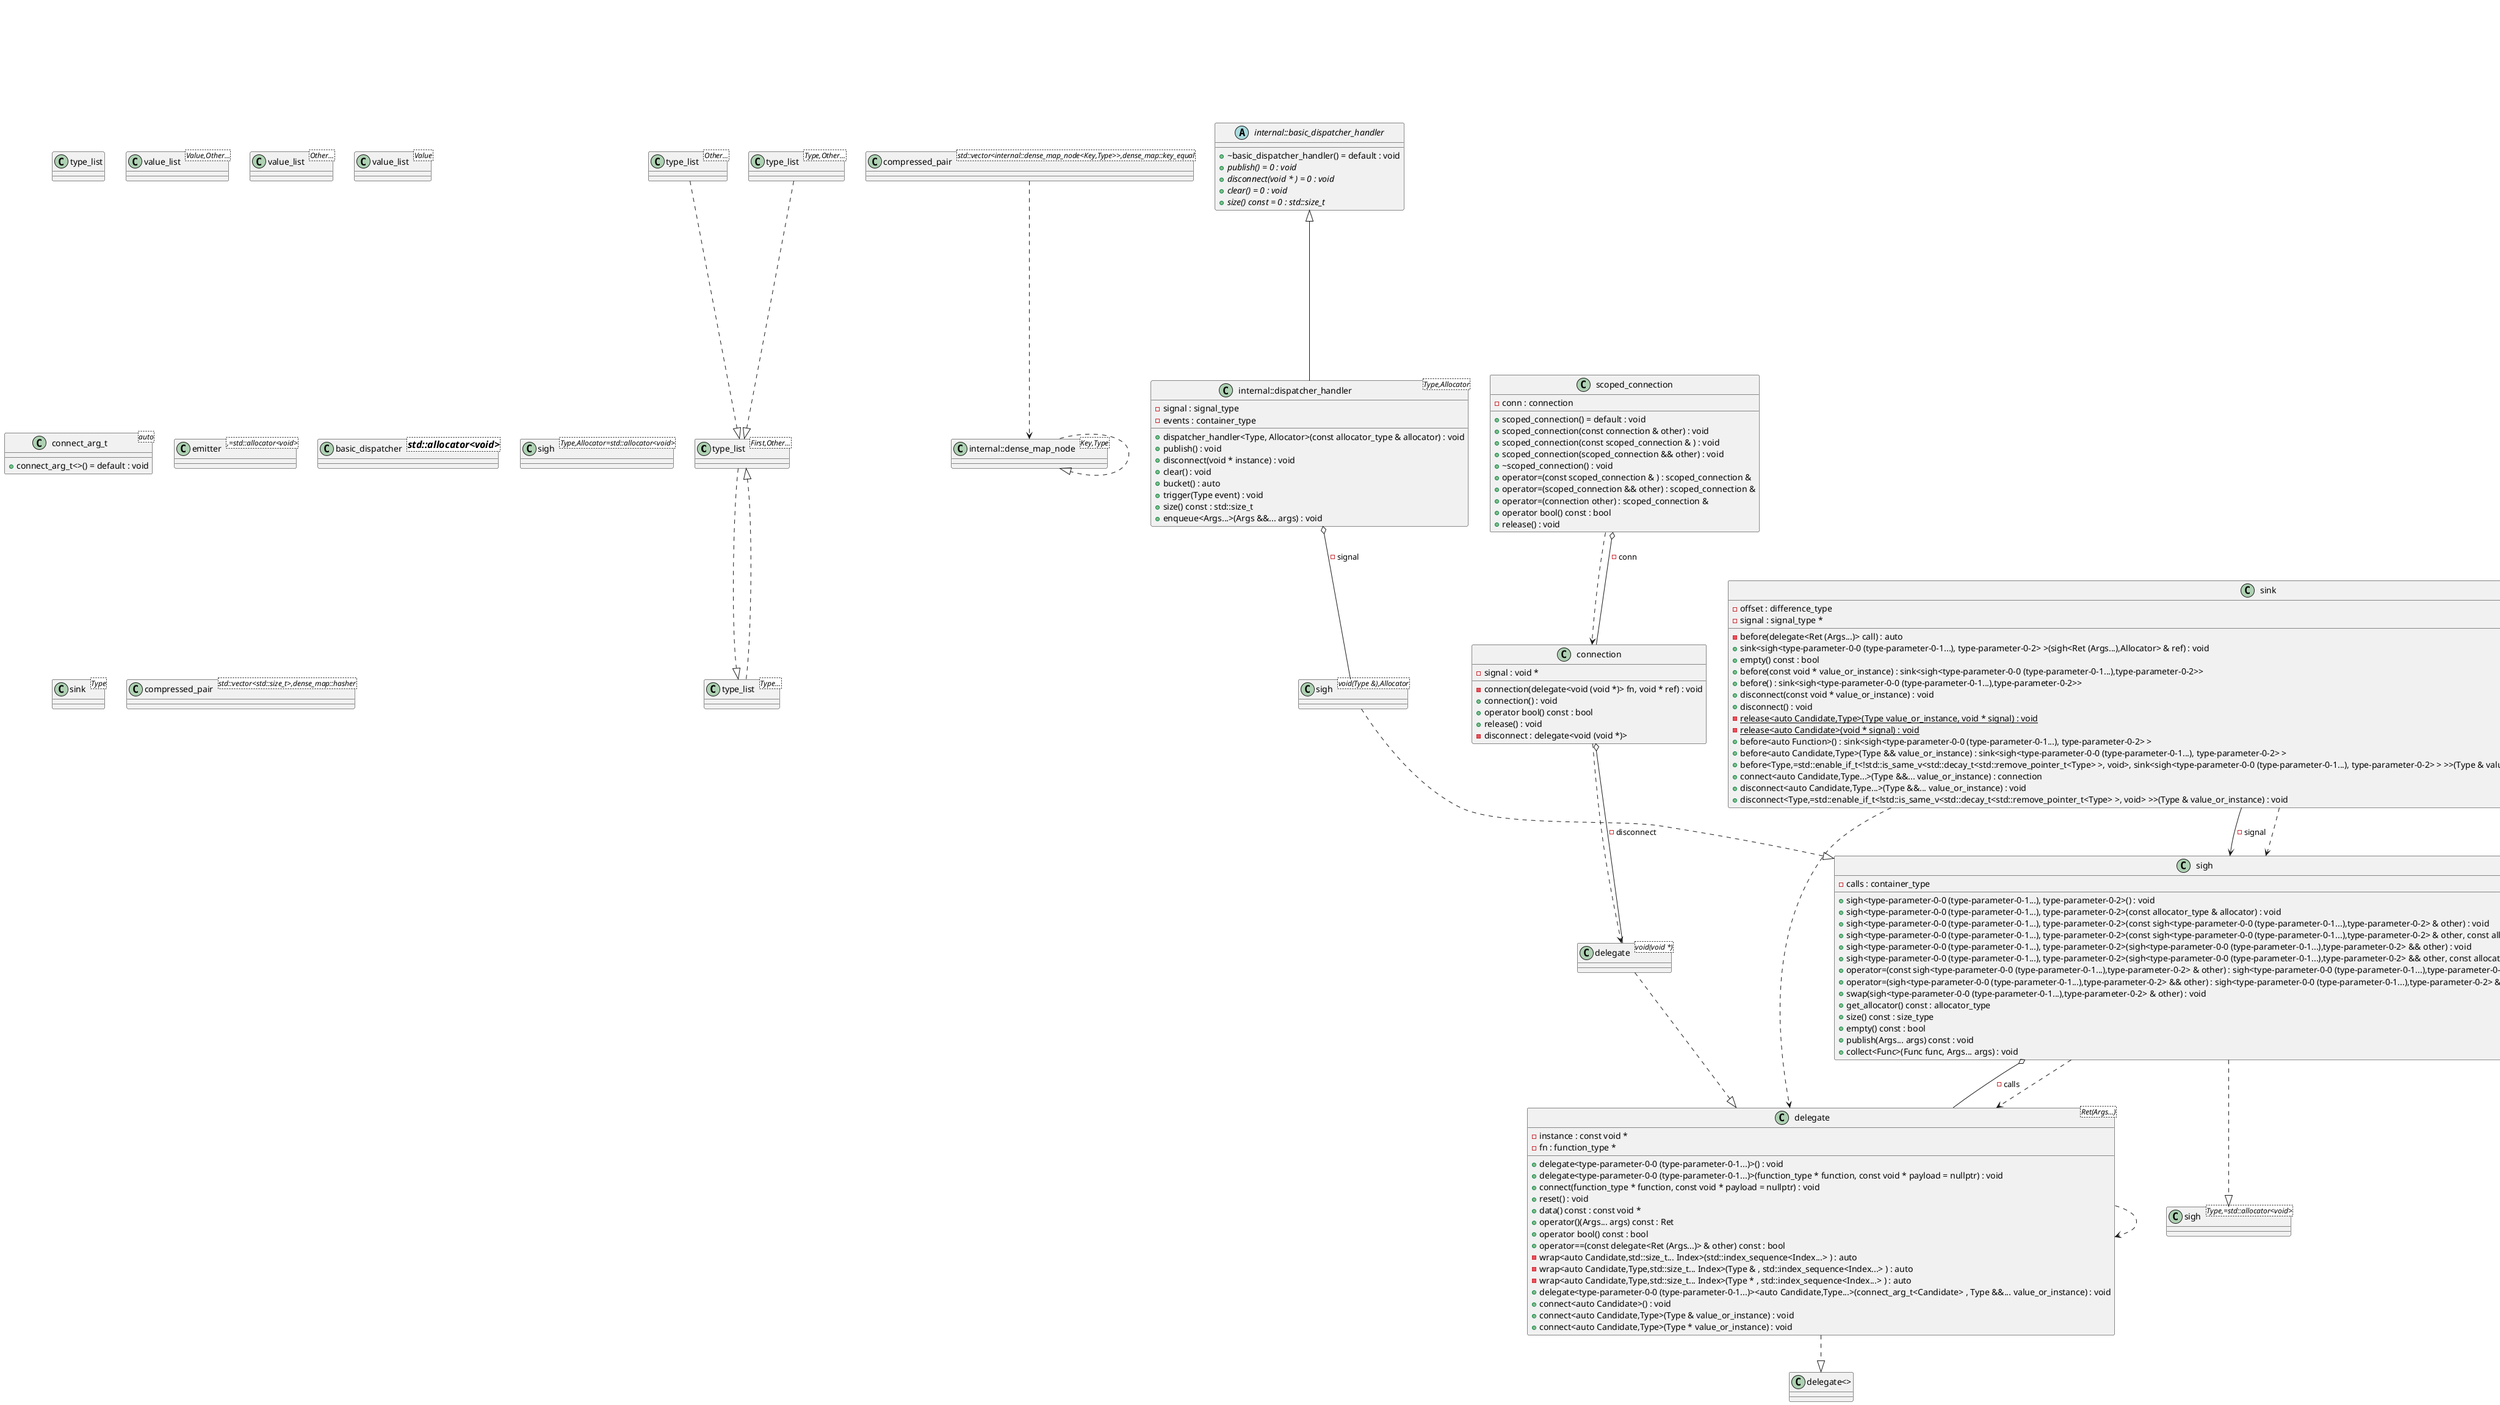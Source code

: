 @startuml
class "type_list<First,Other...>" as C_0001723716587279733623
class C_0001723716587279733623 {
}
class "type_list<Other...>" as C_0000401973545844492876
class C_0000401973545844492876 {
}
class "type_list<Type,Other...>" as C_0000496685335806935509
class C_0000496685335806935509 {
}
class "type_list" as C_0000816653833137337534
class C_0000816653833137337534 {
}
class "type_list<Type...>" as C_0000150299823092418682
class C_0000150299823092418682 {
}
class "value_list<Value,Other...>" as C_0001276342508473126665
class C_0001276342508473126665 {
}
class "value_list<Other...>" as C_0000669672540584988414
class C_0000669672540584988414 {
}
class "value_list<Value>" as C_0000114548431562228752
class C_0000114548431562228752 {
}
class "internal::dense_map_node<Key,Type>" as C_0001949040226502523653
class C_0001949040226502523653 {
}
abstract "internal::basic_dispatcher_handler" as C_0001307290238739357754
abstract C_0001307290238739357754 [[https://github.com/skypjack/entt/blob/fef921132cae7588213d0f9bcd2fb9c8ffd8b7fc/src/entt/signal/dispatcher.hpp#L27{basic_dispatcher_handler}]] {
+~basic_dispatcher_handler() = default : void
{abstract} +publish() = 0 : void
{abstract} +disconnect(void * ) = 0 : void
{abstract} +clear() = 0 : void
{abstract} +size() const = 0 : std::size_t
}
class "internal::dispatcher_handler<Type,Allocator>" as C_0000948211101657221704
class C_0000948211101657221704 [[https://github.com/skypjack/entt/blob/fef921132cae7588213d0f9bcd2fb9c8ffd8b7fc/src/entt/signal/dispatcher.hpp#L36{dispatcher_handler}]] {
+dispatcher_handler<Type, Allocator>(const allocator_type & allocator) : void
+publish() : void
+disconnect(void * instance) : void
+clear() : void
+bucket() : auto
+trigger(Type event) : void
+size() const : std::size_t
+enqueue<Args...>(Args &&... args) : void
-signal : signal_type [[[https://github.com/skypjack/entt/blob/fef921132cae7588213d0f9bcd2fb9c8ffd8b7fc/src/entt/signal/dispatcher.hpp#L90{signal}]]]
-events : container_type [[[https://github.com/skypjack/entt/blob/fef921132cae7588213d0f9bcd2fb9c8ffd8b7fc/src/entt/signal/dispatcher.hpp#L91{events}]]]
}
class "connect_arg_t<auto>" as C_0001142186291934866126
class C_0001142186291934866126 [[https://github.com/skypjack/entt/blob/fef921132cae7588213d0f9bcd2fb9c8ffd8b7fc/src/entt/signal/fwd.hpp#L32{connect_arg_t}]] {
+connect_arg_t<>() = default : void
}
class "delegate<Ret(Args...)>" as C_0000011977380754407836
class C_0000011977380754407836 [[https://github.com/skypjack/entt/blob/fef921132cae7588213d0f9bcd2fb9c8ffd8b7fc/src/entt/signal/delegate.hpp#L74{delegate}]] {
+delegate<type-parameter-0-0 (type-parameter-0-1...)>() : void
+delegate<type-parameter-0-0 (type-parameter-0-1...)>(function_type * function, const void * payload = nullptr) : void
+connect(function_type * function, const void * payload = nullptr) : void
+reset() : void
+data() const : const void *
+operator()(Args... args) const : Ret
+operator bool() const : bool
+operator==(const delegate<Ret (Args...)> & other) const : bool
-wrap<auto Candidate,std::size_t... Index>(std::index_sequence<Index...> ) : auto
-wrap<auto Candidate,Type,std::size_t... Index>(Type & , std::index_sequence<Index...> ) : auto
-wrap<auto Candidate,Type,std::size_t... Index>(Type * , std::index_sequence<Index...> ) : auto
+delegate<type-parameter-0-0 (type-parameter-0-1...)><auto Candidate,Type...>(connect_arg_t<Candidate> , Type &&... value_or_instance) : void
+connect<auto Candidate>() : void
+connect<auto Candidate,Type>(Type & value_or_instance) : void
+connect<auto Candidate,Type>(Type * value_or_instance) : void
-instance : const void * [[[https://github.com/skypjack/entt/blob/fef921132cae7588213d0f9bcd2fb9c8ffd8b7fc/src/entt/signal/delegate.hpp#L280{instance}]]]
-fn : function_type * [[[https://github.com/skypjack/entt/blob/fef921132cae7588213d0f9bcd2fb9c8ffd8b7fc/src/entt/signal/delegate.hpp#L281{fn}]]]
}
class "scoped_connection" as C_0000084455293237423501
class C_0000084455293237423501 [[https://github.com/skypjack/entt/blob/fef921132cae7588213d0f9bcd2fb9c8ffd8b7fc/src/entt/signal/fwd.hpp#L19{scoped_connection}]] {
+scoped_connection() = default : void
+scoped_connection(const connection & other) : void
+scoped_connection(const scoped_connection & ) : void
+scoped_connection(scoped_connection && other) : void
+~scoped_connection() : void
+operator=(const scoped_connection & ) : scoped_connection &
+operator=(scoped_connection && other) : scoped_connection &
+operator=(connection other) : scoped_connection &
+operator bool() const : bool
+release() : void
-conn : connection [[[https://github.com/skypjack/entt/blob/fef921132cae7588213d0f9bcd2fb9c8ffd8b7fc/src/entt/signal/sigh.hpp#L336{conn}]]]
}
class "sigh<Type,=std::allocator<void>>" as C_0000578097939246288599
class C_0000578097939246288599 [[https://github.com/skypjack/entt/blob/fef921132cae7588213d0f9bcd2fb9c8ffd8b7fc/src/entt/signal/fwd.hpp#L25{sigh}]] {
}
class "emitter<,=std::allocator<void>>" as C_0000719504623431813976
class C_0000719504623431813976 [[https://github.com/skypjack/entt/blob/fef921132cae7588213d0f9bcd2fb9c8ffd8b7fc/src/entt/signal/fwd.hpp#L15{emitter}]] {
}
class "sink<>" as C_0001529840427713330809
class C_0001529840427713330809 [[https://github.com/skypjack/entt/blob/fef921132cae7588213d0f9bcd2fb9c8ffd8b7fc/src/entt/signal/fwd.hpp#L22{sink}]] {
}
class "connection" as C_0001629008291831120506
class C_0001629008291831120506 [[https://github.com/skypjack/entt/blob/fef921132cae7588213d0f9bcd2fb9c8ffd8b7fc/src/entt/signal/fwd.hpp#L17{connection}]] {
-connection(delegate<void (void *)> fn, void * ref) : void
+connection() : void
+operator bool() const : bool
+release() : void
-disconnect : delegate<void (void *)> [[[https://github.com/skypjack/entt/blob/fef921132cae7588213d0f9bcd2fb9c8ffd8b7fc/src/entt/signal/sigh.hpp#L257{disconnect}]]]
-signal : void * [[[https://github.com/skypjack/entt/blob/fef921132cae7588213d0f9bcd2fb9c8ffd8b7fc/src/entt/signal/sigh.hpp#L258{signal}]]]
}
class "basic_dispatcher<=std::allocator<void>>" as C_0001712967867845904672
class C_0001712967867845904672 [[https://github.com/skypjack/entt/blob/fef921132cae7588213d0f9bcd2fb9c8ffd8b7fc/src/entt/signal/fwd.hpp#L12{basic_dispatcher}]] {
}
class "delegate<>" as C_0002073152025337867747
class C_0002073152025337867747 [[https://github.com/skypjack/entt/blob/fef921132cae7588213d0f9bcd2fb9c8ffd8b7fc/src/entt/signal/fwd.hpp#L9{delegate}]] {
}
class "sigh<Ret(Args...),Allocator>" as C_0001654528939521938342
class C_0001654528939521938342 [[https://github.com/skypjack/entt/blob/fef921132cae7588213d0f9bcd2fb9c8ffd8b7fc/src/entt/signal/sigh.hpp#L54{sigh}]] {
+sigh<type-parameter-0-0 (type-parameter-0-1...), type-parameter-0-2>() : void
+sigh<type-parameter-0-0 (type-parameter-0-1...), type-parameter-0-2>(const allocator_type & allocator) : void
+sigh<type-parameter-0-0 (type-parameter-0-1...), type-parameter-0-2>(const sigh<type-parameter-0-0 (type-parameter-0-1...),type-parameter-0-2> & other) : void
+sigh<type-parameter-0-0 (type-parameter-0-1...), type-parameter-0-2>(const sigh<type-parameter-0-0 (type-parameter-0-1...),type-parameter-0-2> & other, const allocator_type & allocator) : void
+sigh<type-parameter-0-0 (type-parameter-0-1...), type-parameter-0-2>(sigh<type-parameter-0-0 (type-parameter-0-1...),type-parameter-0-2> && other) : void
+sigh<type-parameter-0-0 (type-parameter-0-1...), type-parameter-0-2>(sigh<type-parameter-0-0 (type-parameter-0-1...),type-parameter-0-2> && other, const allocator_type & allocator) : void
+operator=(const sigh<type-parameter-0-0 (type-parameter-0-1...),type-parameter-0-2> & other) : sigh<type-parameter-0-0 (type-parameter-0-1...),type-parameter-0-2> &
+operator=(sigh<type-parameter-0-0 (type-parameter-0-1...),type-parameter-0-2> && other) : sigh<type-parameter-0-0 (type-parameter-0-1...),type-parameter-0-2> &
+swap(sigh<type-parameter-0-0 (type-parameter-0-1...),type-parameter-0-2> & other) : void
+get_allocator() const : allocator_type
+size() const : size_type
+empty() const : bool
+publish(Args... args) const : void
+collect<Func>(Func func, Args... args) : void
-calls : container_type [[[https://github.com/skypjack/entt/blob/fef921132cae7588213d0f9bcd2fb9c8ffd8b7fc/src/entt/signal/sigh.hpp#L216{calls}]]]
}
class "delegate<void(void *)>" as C_0001338234208699310194
class C_0001338234208699310194 {
}
class "sink<sigh<Ret(Args...),Allocator>>" as C_0000122718201217191999
class C_0000122718201217191999 [[https://github.com/skypjack/entt/blob/fef921132cae7588213d0f9bcd2fb9c8ffd8b7fc/src/entt/signal/sigh.hpp#L359{sink}]] {
-before(delegate<Ret (Args...)> call) : auto
+sink<sigh<type-parameter-0-0 (type-parameter-0-1...), type-parameter-0-2> >(sigh<Ret (Args...),Allocator> & ref) : void
+empty() const : bool
+before(const void * value_or_instance) : sink<sigh<type-parameter-0-0 (type-parameter-0-1...),type-parameter-0-2>>
+before() : sink<sigh<type-parameter-0-0 (type-parameter-0-1...),type-parameter-0-2>>
+disconnect(const void * value_or_instance) : void
+disconnect() : void
{static} -release<auto Candidate,Type>(Type value_or_instance, void * signal) : void
{static} -release<auto Candidate>(void * signal) : void
+before<auto Function>() : sink<sigh<type-parameter-0-0 (type-parameter-0-1...), type-parameter-0-2> >
+before<auto Candidate,Type>(Type && value_or_instance) : sink<sigh<type-parameter-0-0 (type-parameter-0-1...), type-parameter-0-2> >
+before<Type,=std::enable_if_t<!std::is_same_v<std::decay_t<std::remove_pointer_t<Type> >, void>, sink<sigh<type-parameter-0-0 (type-parameter-0-1...), type-parameter-0-2> > >>(Type & value_or_instance) : sink<sigh<type-parameter-0-0 (type-parameter-0-1...), type-parameter-0-2> >
+connect<auto Candidate,Type...>(Type &&... value_or_instance) : connection
+disconnect<auto Candidate,Type...>(Type &&... value_or_instance) : void
+disconnect<Type,=std::enable_if_t<!std::is_same_v<std::decay_t<std::remove_pointer_t<Type> >, void> >>(Type & value_or_instance) : void
-offset : difference_type [[[https://github.com/skypjack/entt/blob/fef921132cae7588213d0f9bcd2fb9c8ffd8b7fc/src/entt/signal/sigh.hpp#L545{offset}]]]
-signal : signal_type * [[[https://github.com/skypjack/entt/blob/fef921132cae7588213d0f9bcd2fb9c8ffd8b7fc/src/entt/signal/sigh.hpp#L546{signal}]]]
}
class "sigh<Type,Allocator=std::allocator<void>>" as C_0000168483954532210279
class C_0000168483954532210279 [[https://github.com/skypjack/entt/blob/fef921132cae7588213d0f9bcd2fb9c8ffd8b7fc/src/entt/signal/sigh.hpp#L35{sigh}]] {
}
class "sink<Type>" as C_0001692833380939147962
class C_0001692833380939147962 [[https://github.com/skypjack/entt/blob/fef921132cae7588213d0f9bcd2fb9c8ffd8b7fc/src/entt/signal/sigh.hpp#L23{sink}]] {
}
class "compressed_pair<std::vector<std::size_t>,dense_map::hasher>" as C_0001686486826919845415
class C_0001686486826919845415 {
}
class "compressed_pair<std::vector<internal::dense_map_node<Key,Type>>,dense_map::key_equal>" as C_0000507249114974527684
class C_0000507249114974527684 {
}
class "sigh<void(Type &),Allocator>" as C_0000852066601687344945
class C_0000852066601687344945 {
}
class "dense_map<basic_dispatcher::key_type,std::shared_ptr<internal::basic_dispatcher_handler>,identity,std::equal_to,basic_dispatcher::container_allocator>" as C_0002210156877612052123
class C_0002210156877612052123 {
}
class "compressed_pair<dense_map<basic_dispatcher::key_type,std::shared_ptr<internal::basic_dispatcher_handler>,identity,std::equal_to,basic_dispatcher::container_allocator>,basic_dispatcher::allocator_type>" as C_0001407910621438371821
class C_0001407910621438371821 {
}
class "basic_dispatcher<Allocator=std::allocator<void>>" as C_0001139451768232131379
class C_0001139451768232131379 [[https://github.com/skypjack/entt/blob/fef921132cae7588213d0f9bcd2fb9c8ffd8b7fc/src/entt/signal/dispatcher.hpp#L116{basic_dispatcher}]] {
+basic_dispatcher<type-parameter-0-0>() : void
+basic_dispatcher<type-parameter-0-0>(const allocator_type & allocator) : void
+basic_dispatcher<type-parameter-0-0>(basic_dispatcher<type-parameter-0-0> && other) : void
+basic_dispatcher<type-parameter-0-0>(basic_dispatcher<type-parameter-0-0> && other, const allocator_type & allocator) : void
+operator=(basic_dispatcher<type-parameter-0-0> && other) : basic_dispatcher<type-parameter-0-0> &
+swap(basic_dispatcher<type-parameter-0-0> & other) : void
+get_allocator() const : allocator_type
+size() const : size_type
+clear() : void
+update() const : void
-assure<Type>(const id_type id) : handler_type<Type> &
-assure<Type>(const id_type id) : const handler_type<Type> *
+size<Type>(const id_type id = type_hash<Type>::value()) : size_type
+sink<Type>(const id_type id = type_hash<Type>::value()) : auto
+trigger<Type>(Type && value = {}) : void
+trigger<Type>(const id_type id, Type && value = {}) : void
+enqueue<Type,Args...>(Args &&... args) : void
+enqueue<Type>(Type && value) : void
+enqueue_hint<Type,Args...>(const id_type id, Args &&... args) : void
+enqueue_hint<Type>(const id_type id, Type && value) : void
+disconnect<Type>(Type & value_or_instance) : void
+disconnect<Type>(Type * value_or_instance) : void
+clear<Type>(const id_type id = type_hash<Type>::value()) : void
+update<Type>(const id_type id = type_hash<Type>::value()) : void
-pools : compressed_pair<container_type,allocator_type> [[[https://github.com/skypjack/entt/blob/fef921132cae7588213d0f9bcd2fb9c8ffd8b7fc/src/entt/signal/dispatcher.hpp#L385{pools}]]]
}
class "dense_map<emitter::key_type,std::function<void(void *)>,identity,std::equal_to,emitter::container_allocator>" as C_0001959787170500385555
class C_0001959787170500385555 {
}
class "compressed_pair<dense_map<emitter::key_type,std::function<void(void *)>,identity,std::equal_to,emitter::container_allocator>,emitter::allocator_type>" as C_0000090972195311728335
class C_0000090972195311728335 {
}
class "emitter<Derived,Allocator=std::allocator<void>>" as C_0001377312229211188154
class C_0001377312229211188154 [[https://github.com/skypjack/entt/blob/fef921132cae7588213d0f9bcd2fb9c8ffd8b7fc/src/entt/signal/emitter.hpp#L36{emitter}]] {
+emitter<type-parameter-0-0, type-parameter-0-1>() : void
+emitter<type-parameter-0-0, type-parameter-0-1>(const allocator_type & allocator) : void
+~emitter<type-parameter-0-0, type-parameter-0-1>() : void
+emitter<type-parameter-0-0, type-parameter-0-1>(emitter<type-parameter-0-0,type-parameter-0-1> && other) : void
+emitter<type-parameter-0-0, type-parameter-0-1>(emitter<type-parameter-0-0,type-parameter-0-1> && other, const allocator_type & allocator) : void
+operator=(emitter<type-parameter-0-0,type-parameter-0-1> && other) : emitter<type-parameter-0-0,type-parameter-0-1> &
+swap(emitter<type-parameter-0-0,type-parameter-0-1> & other) : void
+get_allocator() const : allocator_type
+clear() : void
+empty() const : bool
+publish<Type>(Type && value) : void
+on<Type>(std::function<void (Type &,Derived &)> func) : void
+erase<Type>() : void
+contains<Type>() : _Bool
-handlers : compressed_pair<container_type,allocator_type> [[[https://github.com/skypjack/entt/blob/fef921132cae7588213d0f9bcd2fb9c8ffd8b7fc/src/entt/signal/emitter.hpp#L165{handlers}]]]
}
C_0001723716587279733623 ..|> C_0000150299823092418682
C_0000401973545844492876 ..|> C_0001723716587279733623
C_0000496685335806935509 ..|> C_0001723716587279733623
C_0000150299823092418682 ..|> C_0001723716587279733623
C_0001949040226502523653 ..|> C_0001949040226502523653
C_0000948211101657221704 o-- C_0000852066601687344945 : -signal
C_0001307290238739357754 <|-- C_0000948211101657221704
C_0000011977380754407836 ..> C_0000011977380754407836
C_0000011977380754407836 ..|> C_0002073152025337867747
C_0000084455293237423501 ..> C_0001629008291831120506
C_0000084455293237423501 o-- C_0001629008291831120506 : -conn
C_0001629008291831120506 ..> C_0001338234208699310194
C_0001629008291831120506 o-- C_0001338234208699310194 : -disconnect
C_0001654528939521938342 ..|> C_0000578097939246288599
C_0001654528939521938342 ..> C_0000011977380754407836
C_0001654528939521938342 o-- C_0000011977380754407836 : -calls
C_0001338234208699310194 ..|> C_0000011977380754407836
C_0000122718201217191999 ..> C_0001654528939521938342
C_0000122718201217191999 ..|> C_0001529840427713330809
C_0000122718201217191999 ..> C_0000011977380754407836
C_0000122718201217191999 --> C_0001654528939521938342 : -signal
C_0000507249114974527684 ..> C_0001949040226502523653
C_0000852066601687344945 ..|> C_0001654528939521938342
C_0001407910621438371821 ..> C_0002210156877612052123
C_0001139451768232131379 o-- C_0001407910621438371821 : -pools
C_0000090972195311728335 ..> C_0001959787170500385555
C_0001377312229211188154 o-- C_0000090972195311728335 : -handlers

'Generated with clang-uml, version 0.3.5-2-g7e9944c
'LLVM version Ubuntu clang version 16.0.1 (++20230328073357+42d1b276f779-1~exp1~20230328073502.65)
@enduml
